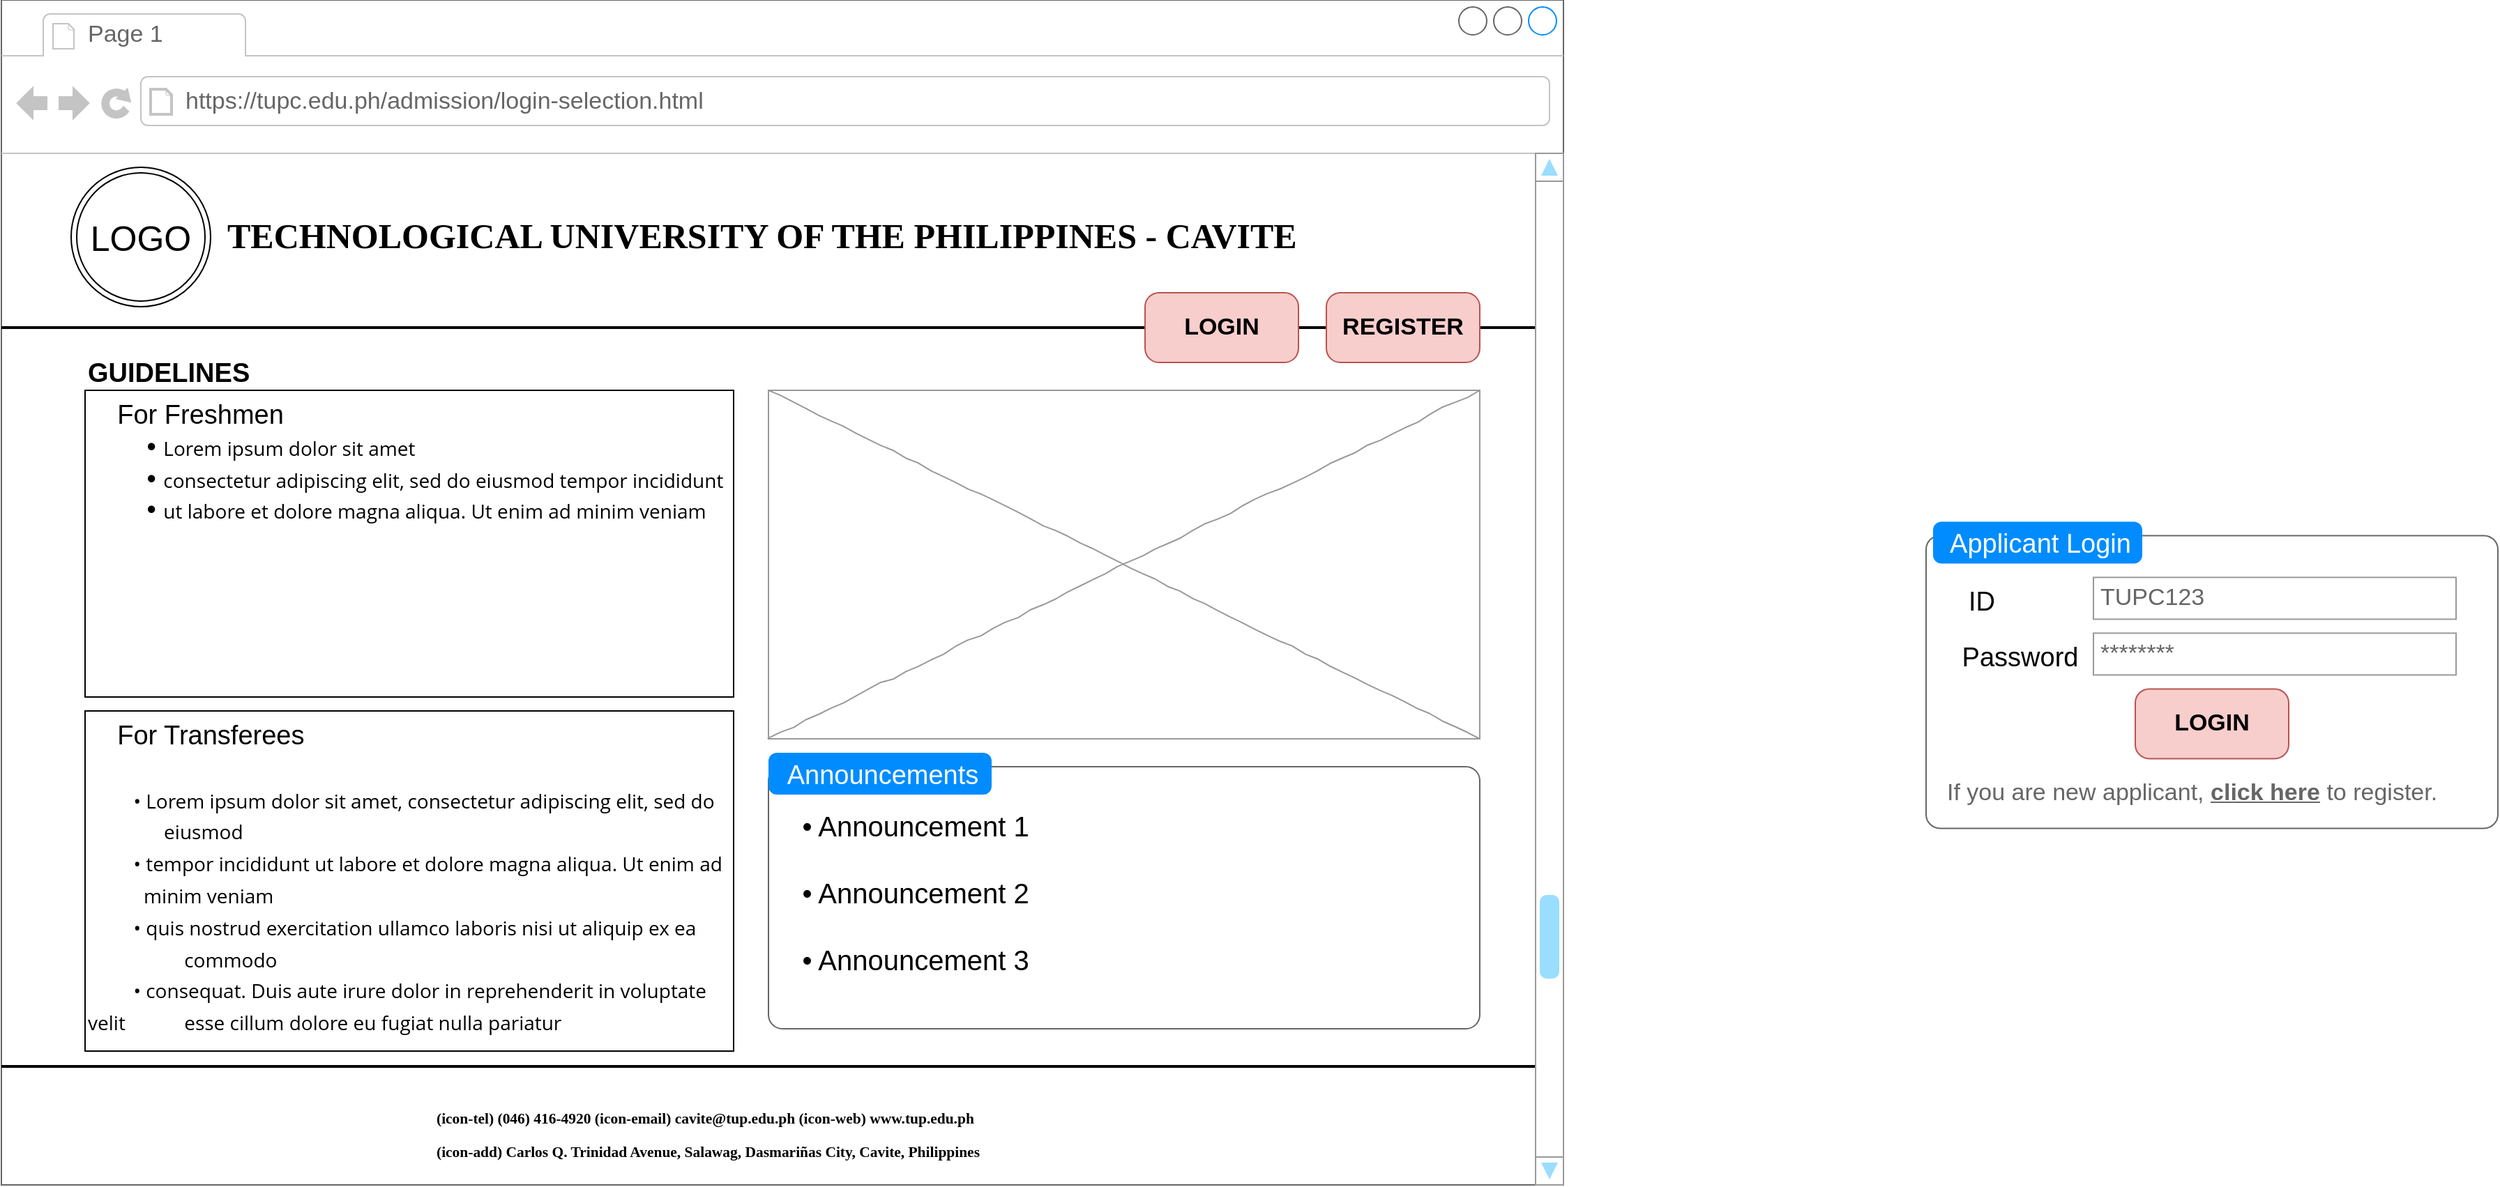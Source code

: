 <mxfile version="15.5.8" type="device"><diagram name="Page-1" id="03018318-947c-dd8e-b7a3-06fadd420f32"><mxGraphModel dx="2121" dy="541" grid="1" gridSize="10" guides="1" tooltips="1" connect="1" arrows="1" fold="1" page="1" pageScale="1" pageWidth="1100" pageHeight="850" background="none" math="0" shadow="0"><root><mxCell id="0"/><mxCell id="1" parent="0"/><mxCell id="G--8dqvZh2dxWR679S_V-2" value="" style="strokeWidth=1;shadow=0;dashed=0;align=center;html=1;shape=mxgraph.mockup.containers.browserWindow;rSize=0;strokeColor=none;strokeColor2=#008cff;strokeColor3=#c4c4c4;mainText=,;recursiveResize=0;fontSize=25;fillColor=none;" parent="1" vertex="1"><mxGeometry width="1120" height="850" as="geometry"/></mxCell><mxCell id="G--8dqvZh2dxWR679S_V-40" value="" style="line;strokeWidth=2;html=1;fontSize=25;" parent="G--8dqvZh2dxWR679S_V-2" vertex="1"><mxGeometry y="760" width="1100" height="10" as="geometry"/></mxCell><mxCell id="G--8dqvZh2dxWR679S_V-3" value="Page 1" style="strokeWidth=1;shadow=0;dashed=0;align=center;html=1;shape=mxgraph.mockup.containers.anchor;fontSize=17;fontColor=#666666;align=left;" parent="G--8dqvZh2dxWR679S_V-2" vertex="1"><mxGeometry x="60" y="12" width="110" height="26" as="geometry"/></mxCell><mxCell id="G--8dqvZh2dxWR679S_V-4" value="https://tupc.edu.ph/admission/login-selection.html" style="strokeWidth=1;shadow=0;dashed=0;align=center;html=1;shape=mxgraph.mockup.containers.anchor;rSize=0;fontSize=17;fontColor=#666666;align=left;" parent="G--8dqvZh2dxWR679S_V-2" vertex="1"><mxGeometry x="130" y="60" width="250" height="26" as="geometry"/></mxCell><mxCell id="677b7b8949515195-27" value="&lt;h1&gt;&lt;b&gt;&lt;font style=&quot;font-size: 25px&quot;&gt;TECHNOLOGICAL UNIVERSITY OF THE PHILIPPINES - CAVITE&lt;/font&gt;&lt;/b&gt;&lt;/h1&gt;" style="text;html=1;points=[];align=left;verticalAlign=top;spacingTop=-4;fontSize=14;fontFamily=Verdana" parent="G--8dqvZh2dxWR679S_V-2" vertex="1"><mxGeometry x="160" y="130" width="540" height="60" as="geometry"/></mxCell><mxCell id="G--8dqvZh2dxWR679S_V-5" value="LOGO" style="ellipse;shape=doubleEllipse;whiteSpace=wrap;html=1;fontSize=25;" parent="G--8dqvZh2dxWR679S_V-2" vertex="1"><mxGeometry x="50" y="120" width="100" height="100" as="geometry"/></mxCell><mxCell id="677b7b8949515195-16" value="" style="verticalLabelPosition=bottom;shadow=0;dashed=0;align=center;html=1;verticalAlign=top;strokeWidth=1;shape=mxgraph.mockup.graphics.simpleIcon;strokeColor=#999999;rounded=0;labelBackgroundColor=none;fontFamily=Verdana;fontSize=14;fontColor=#000000;comic=1;" parent="G--8dqvZh2dxWR679S_V-2" vertex="1"><mxGeometry x="550" y="280" width="510" height="250" as="geometry"/></mxCell><mxCell id="G--8dqvZh2dxWR679S_V-25" value="" style="line;strokeWidth=2;html=1;fontSize=25;" parent="G--8dqvZh2dxWR679S_V-2" vertex="1"><mxGeometry y="230" width="1100" height="10" as="geometry"/></mxCell><mxCell id="G--8dqvZh2dxWR679S_V-26" value="" style="verticalLabelPosition=bottom;shadow=0;dashed=0;align=center;html=1;verticalAlign=top;strokeWidth=1;shape=mxgraph.mockup.navigation.scrollBar;strokeColor=#999999;barPos=20;fillColor2=#99ddff;strokeColor2=none;direction=north;fontSize=25;" parent="G--8dqvZh2dxWR679S_V-2" vertex="1"><mxGeometry x="1100" y="110" width="30" height="740" as="geometry"/></mxCell><mxCell id="G--8dqvZh2dxWR679S_V-27" value="    • Announcement 1&#10;&#10;    • Announcement 2&#10;&#10;    • Announcement 3" style="shape=mxgraph.mockup.containers.marginRect;rectMarginTop=10;strokeColor=#666666;strokeWidth=1;dashed=0;rounded=1;arcSize=5;recursiveResize=0;fontSize=20;labelPosition=center;verticalLabelPosition=middle;align=left;verticalAlign=middle;" parent="G--8dqvZh2dxWR679S_V-2" vertex="1"><mxGeometry x="550" y="540" width="510" height="198" as="geometry"/></mxCell><mxCell id="G--8dqvZh2dxWR679S_V-28" value="Announcements" style="shape=rect;strokeColor=none;fillColor=#008cff;strokeWidth=1;dashed=0;rounded=1;arcSize=20;fontColor=#ffffff;fontSize=19;spacing=2;spacingTop=-2;align=center;autosize=1;spacingLeft=4;resizeWidth=0;resizeHeight=0;perimeter=none;" parent="G--8dqvZh2dxWR679S_V-27" vertex="1"><mxGeometry width="160" height="30" as="geometry"/></mxCell><mxCell id="G--8dqvZh2dxWR679S_V-59" value="&lt;b&gt;GUIDELINES&lt;/b&gt;" style="rounded=1;whiteSpace=wrap;html=1;fontSize=19;strokeWidth=1;fillColor=none;align=left;verticalAlign=top;strokeColor=none;" parent="G--8dqvZh2dxWR679S_V-2" vertex="1"><mxGeometry x="60" y="250" width="140" height="30" as="geometry"/></mxCell><mxCell id="G--8dqvZh2dxWR679S_V-61" value="&amp;nbsp; &amp;nbsp; For Freshmen&lt;span&gt;&#9;&lt;/span&gt;&lt;br&gt;&lt;span&gt;&lt;span&gt;&#9;&lt;/span&gt;&lt;span&gt;&#9;&lt;/span&gt;&lt;span style=&quot;white-space: pre&quot;&gt;&#9;&lt;/span&gt;• &lt;/span&gt;&lt;span style=&quot;font-family: &amp;#34;open sans&amp;#34; , &amp;#34;arial&amp;#34; , sans-serif ; font-size: 14px ; text-align: justify ; background-color: rgb(255 , 255 , 255)&quot;&gt;Lorem ipsum dolor sit amet&lt;/span&gt;&lt;span&gt;&amp;nbsp;&lt;br&gt;&lt;span&gt;&#9;&lt;/span&gt;&lt;span style=&quot;white-space: pre&quot;&gt;&#9;&lt;/span&gt;•&amp;nbsp;&lt;/span&gt;&lt;span style=&quot;font-family: &amp;#34;open sans&amp;#34; , &amp;#34;arial&amp;#34; , sans-serif ; font-size: 14px ; text-align: justify ; background-color: rgb(255 , 255 , 255)&quot;&gt;consectetur adipiscing elit, sed do eiusmod tempor incididunt&lt;br&gt;&lt;/span&gt;&lt;span&gt;&lt;span style=&quot;white-space: pre&quot;&gt;&#9;&lt;/span&gt;•&amp;nbsp;&lt;/span&gt;&lt;span style=&quot;font-family: &amp;#34;open sans&amp;#34; , &amp;#34;arial&amp;#34; , sans-serif ; font-size: 14px ; text-align: justify ; background-color: rgb(255 , 255 , 255)&quot;&gt;ut labore et dolore magna aliqua. Ut enim ad minim veniam&lt;/span&gt;&lt;span&gt;&lt;br&gt;&lt;/span&gt;" style="rounded=0;whiteSpace=wrap;html=1;fontSize=19;strokeWidth=1;fillColor=none;align=left;verticalAlign=top;" parent="G--8dqvZh2dxWR679S_V-2" vertex="1"><mxGeometry x="60" y="280" width="465" height="220" as="geometry"/></mxCell><mxCell id="G--8dqvZh2dxWR679S_V-99" value="&lt;span style=&quot;font-family: &amp;#34;euphemia&amp;#34; ; font-size: 10.72px ; font-weight: 700&quot;&gt;(icon-tel) (046) 416-4920 (icon-email) cavite@tup.edu.ph (icon-web) www.tup.edu.ph&lt;br&gt;&lt;/span&gt;&lt;span style=&quot;font-family: &amp;#34;euphemia&amp;#34; ; font-size: 10.72px ; font-weight: 700&quot;&gt;(icon-add) Carlos Q. Trinidad Avenue, Salawag, Dasmariñas City, Cavite, Philippines&lt;/span&gt;&lt;span style=&quot;font-family: &amp;#34;euphemia&amp;#34; ; font-size: 10.72px ; font-weight: 700&quot;&gt;&lt;br&gt;&lt;/span&gt;" style="rounded=0;whiteSpace=wrap;html=1;fontSize=20;strokeWidth=1;fillColor=none;align=left;verticalAlign=top;strokeColor=none;" parent="G--8dqvZh2dxWR679S_V-2" vertex="1"><mxGeometry x="310" y="780" width="480" height="60" as="geometry"/></mxCell><mxCell id="FHe6XvcO9D9P72gRaiJn-2" value="LOGIN" style="strokeWidth=1;shadow=0;dashed=0;align=center;html=1;shape=mxgraph.mockup.buttons.button;strokeColor=#b85450;mainText=;buttonStyle=round;fontSize=17;fontStyle=1;fillColor=#f8cecc;whiteSpace=wrap;" parent="G--8dqvZh2dxWR679S_V-2" vertex="1"><mxGeometry x="820" y="210" width="110" height="50" as="geometry"/></mxCell><mxCell id="G--8dqvZh2dxWR679S_V-62" value="&amp;nbsp; &amp;nbsp; For Transferees&lt;span&gt;&#9;&lt;/span&gt;&lt;span&gt;&#9;&lt;/span&gt;&lt;span&gt;&#9;&lt;/span&gt;&lt;span&gt;&#9;&lt;/span&gt;&lt;span&gt;&#9;&lt;/span&gt;&lt;span&gt;&#9;&lt;/span&gt;&lt;span&gt;&#9;&lt;/span&gt;&lt;span&gt;&#9;&lt;/span&gt;&amp;nbsp; &amp;nbsp;&lt;br&gt;&lt;br&gt;&lt;span style=&quot;font-family: &amp;#34;open sans&amp;#34; , &amp;#34;arial&amp;#34; , sans-serif ; font-size: 14px ; text-align: justify ; background-color: rgb(255 , 255 , 255)&quot;&gt;&amp;nbsp; &amp;nbsp; &amp;nbsp; &amp;nbsp; &amp;nbsp;• Lorem ipsum dolor sit amet, consectetur adipiscing elit, sed do&amp;nbsp; &amp;nbsp; &amp;nbsp; &amp;nbsp; &amp;nbsp; &amp;nbsp; &amp;nbsp; &amp;nbsp; &amp;nbsp; &amp;nbsp;eiusmod &lt;br&gt;&amp;nbsp; &amp;nbsp; &amp;nbsp; &amp;nbsp; &amp;nbsp;• tempor incididunt ut labore et dolore magna aliqua. Ut enim ad&amp;nbsp; &amp;nbsp; &lt;span style=&quot;white-space: pre&quot;&gt;&#9;&lt;/span&gt;&amp;nbsp; &amp;nbsp;minim veniam&lt;br&gt;&amp;nbsp; &amp;nbsp; &amp;nbsp; &amp;nbsp; &amp;nbsp;• quis nostrud exercitation ullamco laboris nisi ut aliquip ex ea &lt;span style=&quot;white-space: pre&quot;&gt;&#9;&lt;/span&gt;&amp;nbsp; &amp;nbsp; &amp;nbsp; &amp;nbsp;&lt;span style=&quot;white-space: pre&quot;&gt;&#9;&lt;/span&gt;&amp;nbsp; &amp;nbsp;commodo&lt;br&gt;&amp;nbsp; &amp;nbsp; &amp;nbsp; &amp;nbsp; &amp;nbsp;• consequat. Duis aute irure dolor in reprehenderit in voluptate velit &lt;span style=&quot;white-space: pre&quot;&gt;&#9;&lt;/span&gt;&amp;nbsp; &amp;nbsp;esse cillum dolore eu fugiat nulla pariatur&lt;/span&gt;" style="rounded=0;whiteSpace=wrap;html=1;fontSize=19;strokeWidth=1;fillColor=none;align=left;verticalAlign=top;" parent="G--8dqvZh2dxWR679S_V-2" vertex="1"><mxGeometry x="60" y="510" width="465" height="244" as="geometry"/></mxCell><mxCell id="FHe6XvcO9D9P72gRaiJn-3" value="REGISTER" style="strokeWidth=1;shadow=0;dashed=0;align=center;html=1;shape=mxgraph.mockup.buttons.button;strokeColor=#b85450;mainText=;buttonStyle=round;fontSize=17;fontStyle=1;fillColor=#f8cecc;whiteSpace=wrap;" parent="G--8dqvZh2dxWR679S_V-2" vertex="1"><mxGeometry x="950" y="210" width="110" height="50" as="geometry"/></mxCell><mxCell id="G--8dqvZh2dxWR679S_V-29" value="" style="shape=mxgraph.mockup.containers.marginRect;rectMarginTop=10;strokeColor=#666666;strokeWidth=1;dashed=0;rounded=1;arcSize=5;recursiveResize=0;fontSize=20;align=left;verticalAlign=top;" parent="1" vertex="1"><mxGeometry x="1380" y="374.2" width="410" height="220" as="geometry"/></mxCell><mxCell id="G--8dqvZh2dxWR679S_V-30" value="Applicant Login" style="shape=rect;strokeColor=none;fillColor=#008cff;strokeWidth=1;dashed=0;rounded=1;arcSize=20;fontColor=#ffffff;fontSize=19;spacing=2;spacingTop=-2;align=center;autosize=1;spacingLeft=4;resizeWidth=0;resizeHeight=0;perimeter=none;" parent="G--8dqvZh2dxWR679S_V-29" vertex="1"><mxGeometry x="5" width="150" height="30" as="geometry"/></mxCell><mxCell id="G--8dqvZh2dxWR679S_V-31" value="********" style="strokeWidth=1;shadow=0;dashed=0;align=center;html=1;shape=mxgraph.mockup.forms.pwField;strokeColor=#999999;mainText=;align=left;fontColor=#666666;fontSize=17;spacingLeft=3;" parent="G--8dqvZh2dxWR679S_V-29" vertex="1"><mxGeometry x="120" y="80" width="260" height="30" as="geometry"/></mxCell><mxCell id="G--8dqvZh2dxWR679S_V-32" value="ID" style="rounded=0;whiteSpace=wrap;html=1;fontSize=19;align=center;verticalAlign=top;strokeColor=none;" parent="G--8dqvZh2dxWR679S_V-29" vertex="1"><mxGeometry x="20" y="40" width="40" height="30" as="geometry"/></mxCell><mxCell id="G--8dqvZh2dxWR679S_V-33" value="Password" style="rounded=0;whiteSpace=wrap;html=1;fontSize=19;align=center;verticalAlign=top;strokeColor=none;" parent="G--8dqvZh2dxWR679S_V-29" vertex="1"><mxGeometry x="30" y="80" width="75" height="30" as="geometry"/></mxCell><mxCell id="G--8dqvZh2dxWR679S_V-34" value="TUPC123" style="strokeWidth=1;shadow=0;dashed=0;align=center;html=1;shape=mxgraph.mockup.forms.pwField;strokeColor=#999999;mainText=;align=left;fontColor=#666666;fontSize=17;spacingLeft=3;" parent="G--8dqvZh2dxWR679S_V-29" vertex="1"><mxGeometry x="120" y="40" width="260" height="30" as="geometry"/></mxCell><mxCell id="G--8dqvZh2dxWR679S_V-35" value="LOGIN" style="strokeWidth=1;shadow=0;dashed=0;align=center;html=1;shape=mxgraph.mockup.buttons.button;strokeColor=#b85450;mainText=;buttonStyle=round;fontSize=17;fontStyle=1;fillColor=#f8cecc;whiteSpace=wrap;" parent="G--8dqvZh2dxWR679S_V-29" vertex="1"><mxGeometry x="150" y="120" width="110" height="50" as="geometry"/></mxCell><mxCell id="G--8dqvZh2dxWR679S_V-37" value="If you are new applicant, &lt;u&gt;&lt;b&gt;click here&lt;/b&gt;&lt;/u&gt; to register." style="strokeWidth=1;shadow=0;dashed=0;align=center;html=1;shape=mxgraph.mockup.forms.pwField;strokeColor=none;mainText=;align=left;fontColor=#666666;fontSize=17;spacingLeft=3;" parent="G--8dqvZh2dxWR679S_V-29" vertex="1"><mxGeometry x="10" y="180" width="220" height="30" as="geometry"/></mxCell></root></mxGraphModel></diagram></mxfile>